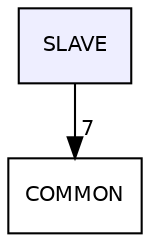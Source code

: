 digraph "SLAVE" {
  compound=true
  node [ fontsize="10", fontname="Helvetica"];
  edge [ labelfontsize="10", labelfontname="Helvetica"];
  dir_19694be52f8424e33eea1edbe2b49d6d [shape=box, label="SLAVE", style="filled", fillcolor="#eeeeff", pencolor="black", URL="dir_19694be52f8424e33eea1edbe2b49d6d.html"];
  dir_7df49ef0c5f0d4b2a785a319ccac4397 [shape=box label="COMMON" URL="dir_7df49ef0c5f0d4b2a785a319ccac4397.html"];
  dir_19694be52f8424e33eea1edbe2b49d6d->dir_7df49ef0c5f0d4b2a785a319ccac4397 [headlabel="7", labeldistance=1.5 headhref="dir_000003_000001.html"];
}
